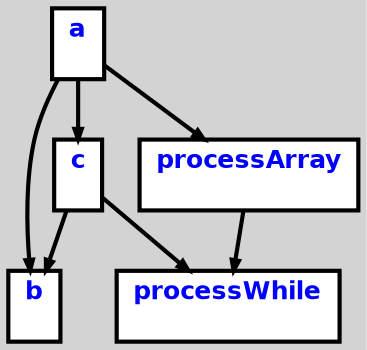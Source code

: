 digraph G {
ordering=out;
ranksep=.4;
bgcolor="lightgrey";  node [shape=box, fixedsize=false, fontsize=12, fontname="Helvetica-bold", fontcolor="blue"
width=.25, height=.25, color="black", fillcolor="white", style="filled, solid, bold"];

edge [arrowsize=.5, color="black", style="bold"]
    n000011E4978AC210 [label="a\n "]
    n000011E4978AC210 -> n000011E4978A9C50
    n000011E4978A9C50 [label="b\n "]
    n000011E4978AC210 -> n000011E4978AC8D0
    n000011E4978AC8D0 [label="c\n "]
    n000011E4978AC210 -> n000011E4978ACCD0
    n000011E4978ACCD0 [label="processArray\n "]
    n000011E4978AC8D0 [label="c\n "]
    n000011E4978AC8D0 -> n000011E4978A9C50
    n000011E4978A9C50 [label="b\n "]
    n000011E4978AC8D0 -> n000011E4978ACC50
    n000011E4978ACC50 [label="processWhile\n "]
    n000011E4978ACC50 [label="processWhile\n "]
    n000011E4978ACCD0 [label="processArray\n "]
    n000011E4978ACCD0 -> n000011E4978ACC50
    n000011E4978ACC50 [label="processWhile\n "]
}
